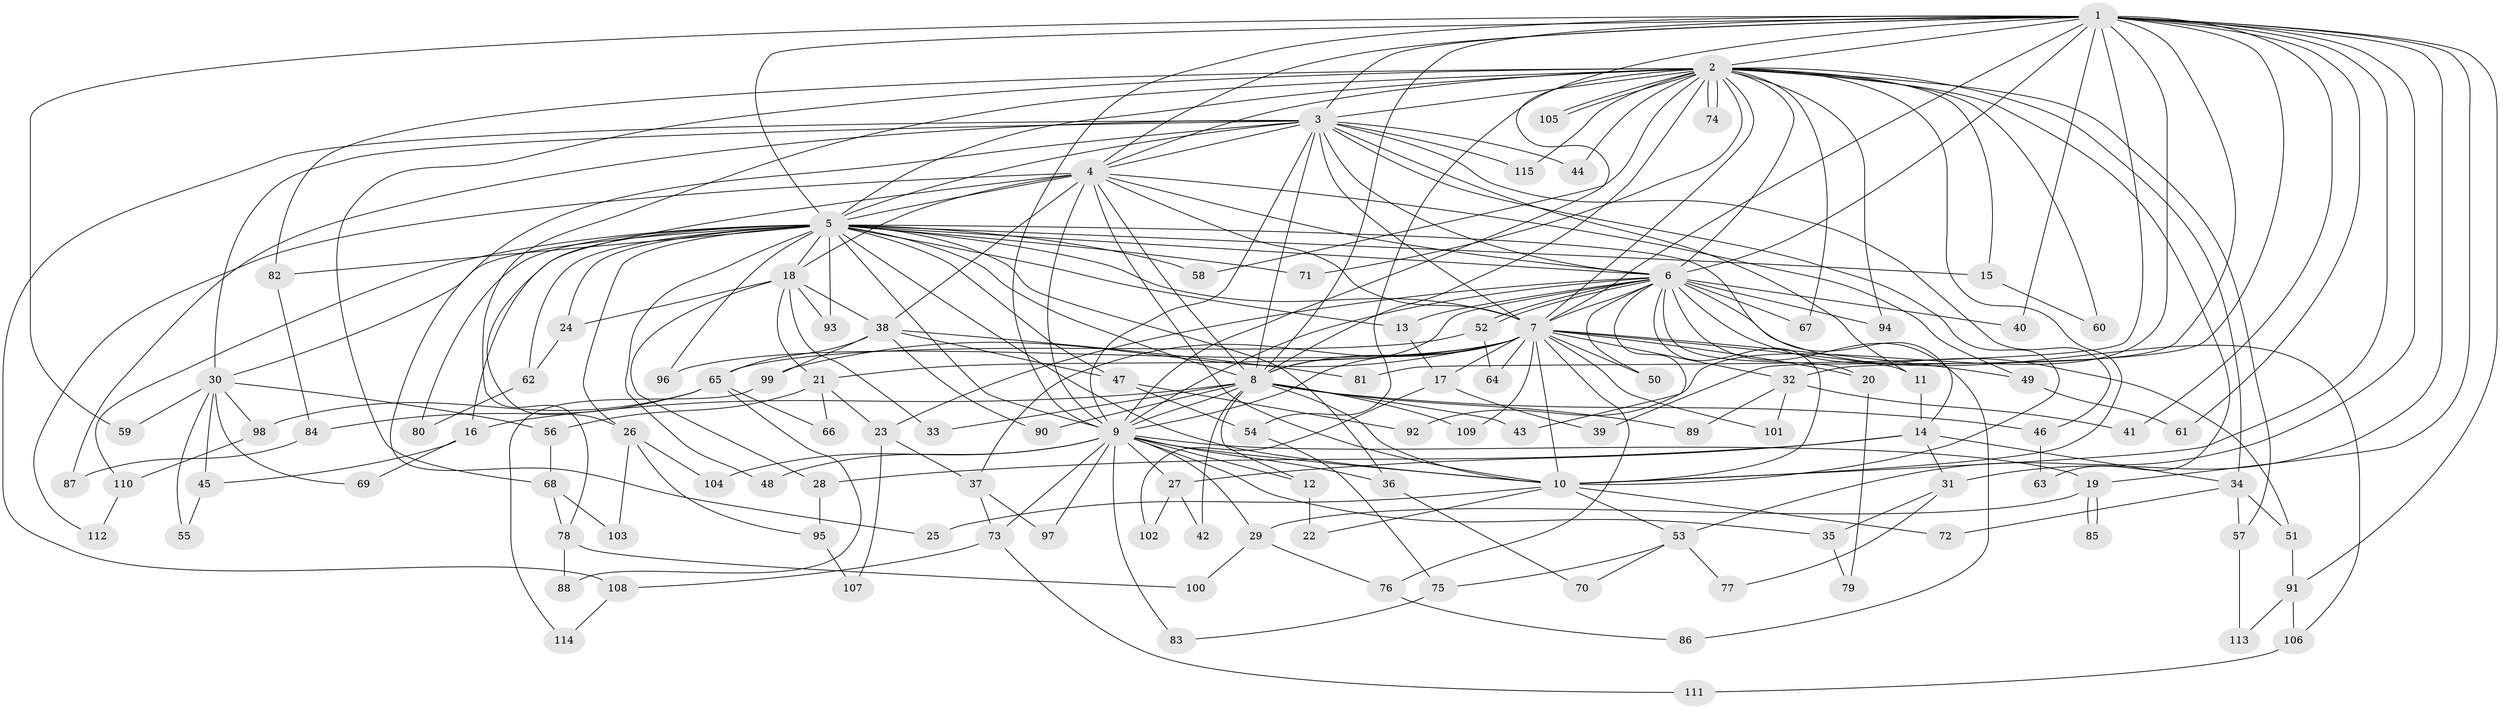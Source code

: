 // coarse degree distribution, {26: 0.014492753623188406, 20: 0.043478260869565216, 3: 0.08695652173913043, 4: 0.10144927536231885, 2: 0.5362318840579711, 1: 0.10144927536231885, 7: 0.043478260869565216, 11: 0.028985507246376812, 5: 0.028985507246376812, 10: 0.014492753623188406}
// Generated by graph-tools (version 1.1) at 2025/49/03/04/25 21:49:29]
// undirected, 115 vertices, 255 edges
graph export_dot {
graph [start="1"]
  node [color=gray90,style=filled];
  1;
  2;
  3;
  4;
  5;
  6;
  7;
  8;
  9;
  10;
  11;
  12;
  13;
  14;
  15;
  16;
  17;
  18;
  19;
  20;
  21;
  22;
  23;
  24;
  25;
  26;
  27;
  28;
  29;
  30;
  31;
  32;
  33;
  34;
  35;
  36;
  37;
  38;
  39;
  40;
  41;
  42;
  43;
  44;
  45;
  46;
  47;
  48;
  49;
  50;
  51;
  52;
  53;
  54;
  55;
  56;
  57;
  58;
  59;
  60;
  61;
  62;
  63;
  64;
  65;
  66;
  67;
  68;
  69;
  70;
  71;
  72;
  73;
  74;
  75;
  76;
  77;
  78;
  79;
  80;
  81;
  82;
  83;
  84;
  85;
  86;
  87;
  88;
  89;
  90;
  91;
  92;
  93;
  94;
  95;
  96;
  97;
  98;
  99;
  100;
  101;
  102;
  103;
  104;
  105;
  106;
  107;
  108;
  109;
  110;
  111;
  112;
  113;
  114;
  115;
  1 -- 2;
  1 -- 3;
  1 -- 4;
  1 -- 5;
  1 -- 6;
  1 -- 7;
  1 -- 8;
  1 -- 9;
  1 -- 10;
  1 -- 19;
  1 -- 31;
  1 -- 32;
  1 -- 39;
  1 -- 40;
  1 -- 41;
  1 -- 53;
  1 -- 54;
  1 -- 59;
  1 -- 61;
  1 -- 81;
  1 -- 91;
  1 -- 92;
  2 -- 3;
  2 -- 4;
  2 -- 5;
  2 -- 6;
  2 -- 7;
  2 -- 8;
  2 -- 9;
  2 -- 10;
  2 -- 15;
  2 -- 34;
  2 -- 44;
  2 -- 57;
  2 -- 58;
  2 -- 60;
  2 -- 63;
  2 -- 67;
  2 -- 68;
  2 -- 71;
  2 -- 74;
  2 -- 74;
  2 -- 78;
  2 -- 82;
  2 -- 94;
  2 -- 105;
  2 -- 105;
  2 -- 115;
  3 -- 4;
  3 -- 5;
  3 -- 6;
  3 -- 7;
  3 -- 8;
  3 -- 9;
  3 -- 10;
  3 -- 11;
  3 -- 25;
  3 -- 30;
  3 -- 44;
  3 -- 46;
  3 -- 87;
  3 -- 108;
  3 -- 115;
  4 -- 5;
  4 -- 6;
  4 -- 7;
  4 -- 8;
  4 -- 9;
  4 -- 10;
  4 -- 18;
  4 -- 26;
  4 -- 38;
  4 -- 49;
  4 -- 112;
  5 -- 6;
  5 -- 7;
  5 -- 8;
  5 -- 9;
  5 -- 10;
  5 -- 13;
  5 -- 14;
  5 -- 15;
  5 -- 16;
  5 -- 18;
  5 -- 24;
  5 -- 26;
  5 -- 30;
  5 -- 36;
  5 -- 47;
  5 -- 48;
  5 -- 58;
  5 -- 62;
  5 -- 71;
  5 -- 80;
  5 -- 82;
  5 -- 93;
  5 -- 96;
  5 -- 110;
  6 -- 7;
  6 -- 8;
  6 -- 9;
  6 -- 10;
  6 -- 13;
  6 -- 20;
  6 -- 23;
  6 -- 40;
  6 -- 43;
  6 -- 50;
  6 -- 51;
  6 -- 52;
  6 -- 52;
  6 -- 67;
  6 -- 86;
  6 -- 94;
  6 -- 106;
  7 -- 8;
  7 -- 9;
  7 -- 10;
  7 -- 11;
  7 -- 17;
  7 -- 20;
  7 -- 21;
  7 -- 32;
  7 -- 37;
  7 -- 49;
  7 -- 50;
  7 -- 64;
  7 -- 76;
  7 -- 96;
  7 -- 99;
  7 -- 101;
  7 -- 109;
  8 -- 9;
  8 -- 10;
  8 -- 12;
  8 -- 16;
  8 -- 33;
  8 -- 42;
  8 -- 43;
  8 -- 46;
  8 -- 89;
  8 -- 90;
  8 -- 109;
  9 -- 10;
  9 -- 12;
  9 -- 19;
  9 -- 27;
  9 -- 29;
  9 -- 35;
  9 -- 36;
  9 -- 48;
  9 -- 73;
  9 -- 83;
  9 -- 97;
  9 -- 104;
  10 -- 22;
  10 -- 25;
  10 -- 53;
  10 -- 72;
  11 -- 14;
  12 -- 22;
  13 -- 17;
  14 -- 27;
  14 -- 28;
  14 -- 31;
  14 -- 34;
  15 -- 60;
  16 -- 45;
  16 -- 69;
  17 -- 39;
  17 -- 102;
  18 -- 21;
  18 -- 24;
  18 -- 28;
  18 -- 33;
  18 -- 38;
  18 -- 93;
  19 -- 29;
  19 -- 85;
  19 -- 85;
  20 -- 79;
  21 -- 23;
  21 -- 56;
  21 -- 66;
  23 -- 37;
  23 -- 107;
  24 -- 62;
  26 -- 95;
  26 -- 103;
  26 -- 104;
  27 -- 42;
  27 -- 102;
  28 -- 95;
  29 -- 76;
  29 -- 100;
  30 -- 45;
  30 -- 55;
  30 -- 56;
  30 -- 59;
  30 -- 69;
  30 -- 98;
  31 -- 35;
  31 -- 77;
  32 -- 41;
  32 -- 89;
  32 -- 101;
  34 -- 51;
  34 -- 57;
  34 -- 72;
  35 -- 79;
  36 -- 70;
  37 -- 73;
  37 -- 97;
  38 -- 47;
  38 -- 65;
  38 -- 81;
  38 -- 90;
  38 -- 99;
  45 -- 55;
  46 -- 63;
  47 -- 54;
  47 -- 92;
  49 -- 61;
  51 -- 91;
  52 -- 64;
  52 -- 65;
  53 -- 70;
  53 -- 75;
  53 -- 77;
  54 -- 75;
  56 -- 68;
  57 -- 113;
  62 -- 80;
  65 -- 66;
  65 -- 84;
  65 -- 88;
  65 -- 98;
  68 -- 78;
  68 -- 103;
  73 -- 108;
  73 -- 111;
  75 -- 83;
  76 -- 86;
  78 -- 88;
  78 -- 100;
  82 -- 84;
  84 -- 87;
  91 -- 106;
  91 -- 113;
  95 -- 107;
  98 -- 110;
  99 -- 114;
  106 -- 111;
  108 -- 114;
  110 -- 112;
}
